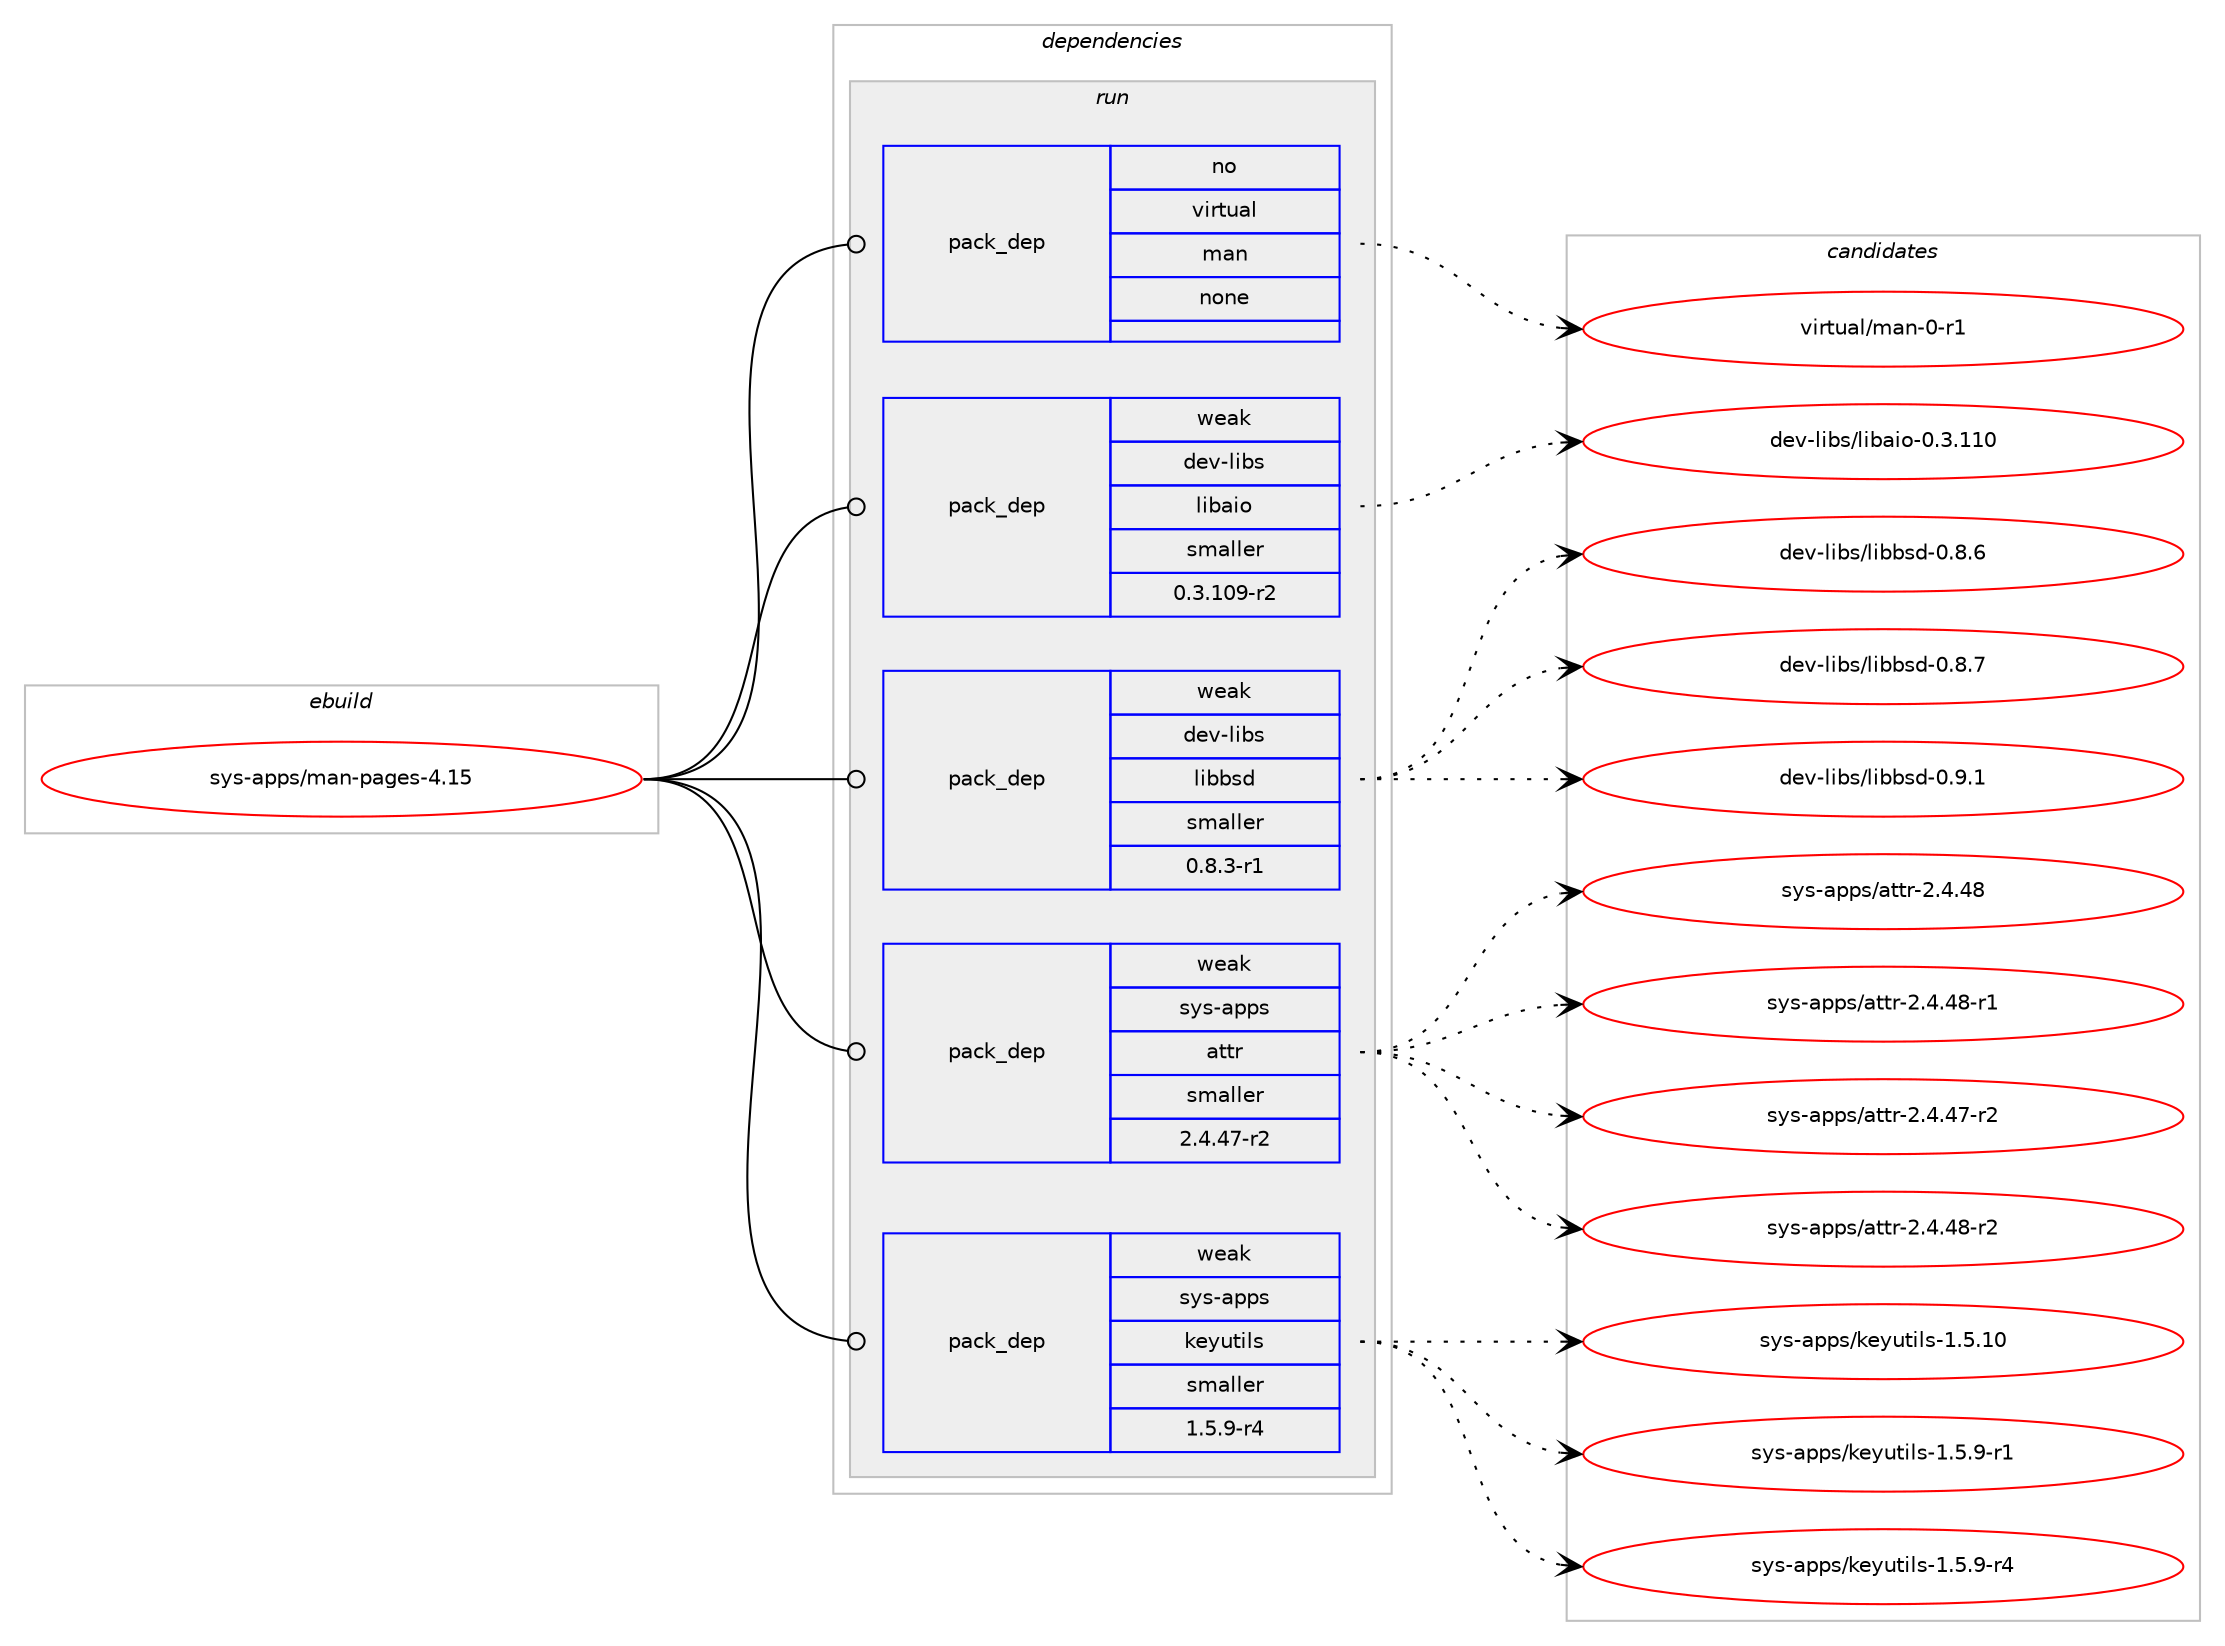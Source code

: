 digraph prolog {

# *************
# Graph options
# *************

newrank=true;
concentrate=true;
compound=true;
graph [rankdir=LR,fontname=Helvetica,fontsize=10,ranksep=1.5];#, ranksep=2.5, nodesep=0.2];
edge  [arrowhead=vee];
node  [fontname=Helvetica,fontsize=10];

# **********
# The ebuild
# **********

subgraph cluster_leftcol {
color=gray;
rank=same;
label=<<i>ebuild</i>>;
id [label="sys-apps/man-pages-4.15", color=red, width=4, href="../sys-apps/man-pages-4.15.svg"];
}

# ****************
# The dependencies
# ****************

subgraph cluster_midcol {
color=gray;
label=<<i>dependencies</i>>;
subgraph cluster_compile {
fillcolor="#eeeeee";
style=filled;
label=<<i>compile</i>>;
}
subgraph cluster_compileandrun {
fillcolor="#eeeeee";
style=filled;
label=<<i>compile and run</i>>;
}
subgraph cluster_run {
fillcolor="#eeeeee";
style=filled;
label=<<i>run</i>>;
subgraph pack2906 {
dependency3868 [label=<<TABLE BORDER="0" CELLBORDER="1" CELLSPACING="0" CELLPADDING="4" WIDTH="220"><TR><TD ROWSPAN="6" CELLPADDING="30">pack_dep</TD></TR><TR><TD WIDTH="110">no</TD></TR><TR><TD>virtual</TD></TR><TR><TD>man</TD></TR><TR><TD>none</TD></TR><TR><TD></TD></TR></TABLE>>, shape=none, color=blue];
}
id:e -> dependency3868:w [weight=20,style="solid",arrowhead="odot"];
subgraph pack2907 {
dependency3869 [label=<<TABLE BORDER="0" CELLBORDER="1" CELLSPACING="0" CELLPADDING="4" WIDTH="220"><TR><TD ROWSPAN="6" CELLPADDING="30">pack_dep</TD></TR><TR><TD WIDTH="110">weak</TD></TR><TR><TD>dev-libs</TD></TR><TR><TD>libaio</TD></TR><TR><TD>smaller</TD></TR><TR><TD>0.3.109-r2</TD></TR></TABLE>>, shape=none, color=blue];
}
id:e -> dependency3869:w [weight=20,style="solid",arrowhead="odot"];
subgraph pack2908 {
dependency3870 [label=<<TABLE BORDER="0" CELLBORDER="1" CELLSPACING="0" CELLPADDING="4" WIDTH="220"><TR><TD ROWSPAN="6" CELLPADDING="30">pack_dep</TD></TR><TR><TD WIDTH="110">weak</TD></TR><TR><TD>dev-libs</TD></TR><TR><TD>libbsd</TD></TR><TR><TD>smaller</TD></TR><TR><TD>0.8.3-r1</TD></TR></TABLE>>, shape=none, color=blue];
}
id:e -> dependency3870:w [weight=20,style="solid",arrowhead="odot"];
subgraph pack2909 {
dependency3871 [label=<<TABLE BORDER="0" CELLBORDER="1" CELLSPACING="0" CELLPADDING="4" WIDTH="220"><TR><TD ROWSPAN="6" CELLPADDING="30">pack_dep</TD></TR><TR><TD WIDTH="110">weak</TD></TR><TR><TD>sys-apps</TD></TR><TR><TD>attr</TD></TR><TR><TD>smaller</TD></TR><TR><TD>2.4.47-r2</TD></TR></TABLE>>, shape=none, color=blue];
}
id:e -> dependency3871:w [weight=20,style="solid",arrowhead="odot"];
subgraph pack2910 {
dependency3872 [label=<<TABLE BORDER="0" CELLBORDER="1" CELLSPACING="0" CELLPADDING="4" WIDTH="220"><TR><TD ROWSPAN="6" CELLPADDING="30">pack_dep</TD></TR><TR><TD WIDTH="110">weak</TD></TR><TR><TD>sys-apps</TD></TR><TR><TD>keyutils</TD></TR><TR><TD>smaller</TD></TR><TR><TD>1.5.9-r4</TD></TR></TABLE>>, shape=none, color=blue];
}
id:e -> dependency3872:w [weight=20,style="solid",arrowhead="odot"];
}
}

# **************
# The candidates
# **************

subgraph cluster_choices {
rank=same;
color=gray;
label=<<i>candidates</i>>;

subgraph choice2906 {
color=black;
nodesep=1;
choice11810511411611797108471099711045484511449 [label="virtual/man-0-r1", color=red, width=4,href="../virtual/man-0-r1.svg"];
dependency3868:e -> choice11810511411611797108471099711045484511449:w [style=dotted,weight="100"];
}
subgraph choice2907 {
color=black;
nodesep=1;
choice10010111845108105981154710810598971051114548465146494948 [label="dev-libs/libaio-0.3.110", color=red, width=4,href="../dev-libs/libaio-0.3.110.svg"];
dependency3869:e -> choice10010111845108105981154710810598971051114548465146494948:w [style=dotted,weight="100"];
}
subgraph choice2908 {
color=black;
nodesep=1;
choice1001011184510810598115471081059898115100454846564654 [label="dev-libs/libbsd-0.8.6", color=red, width=4,href="../dev-libs/libbsd-0.8.6.svg"];
choice1001011184510810598115471081059898115100454846564655 [label="dev-libs/libbsd-0.8.7", color=red, width=4,href="../dev-libs/libbsd-0.8.7.svg"];
choice1001011184510810598115471081059898115100454846574649 [label="dev-libs/libbsd-0.9.1", color=red, width=4,href="../dev-libs/libbsd-0.9.1.svg"];
dependency3870:e -> choice1001011184510810598115471081059898115100454846564654:w [style=dotted,weight="100"];
dependency3870:e -> choice1001011184510810598115471081059898115100454846564655:w [style=dotted,weight="100"];
dependency3870:e -> choice1001011184510810598115471081059898115100454846574649:w [style=dotted,weight="100"];
}
subgraph choice2909 {
color=black;
nodesep=1;
choice1151211154597112112115479711611611445504652465256 [label="sys-apps/attr-2.4.48", color=red, width=4,href="../sys-apps/attr-2.4.48.svg"];
choice11512111545971121121154797116116114455046524652564511449 [label="sys-apps/attr-2.4.48-r1", color=red, width=4,href="../sys-apps/attr-2.4.48-r1.svg"];
choice11512111545971121121154797116116114455046524652554511450 [label="sys-apps/attr-2.4.47-r2", color=red, width=4,href="../sys-apps/attr-2.4.47-r2.svg"];
choice11512111545971121121154797116116114455046524652564511450 [label="sys-apps/attr-2.4.48-r2", color=red, width=4,href="../sys-apps/attr-2.4.48-r2.svg"];
dependency3871:e -> choice1151211154597112112115479711611611445504652465256:w [style=dotted,weight="100"];
dependency3871:e -> choice11512111545971121121154797116116114455046524652564511449:w [style=dotted,weight="100"];
dependency3871:e -> choice11512111545971121121154797116116114455046524652554511450:w [style=dotted,weight="100"];
dependency3871:e -> choice11512111545971121121154797116116114455046524652564511450:w [style=dotted,weight="100"];
}
subgraph choice2910 {
color=black;
nodesep=1;
choice11512111545971121121154710710112111711610510811545494653464948 [label="sys-apps/keyutils-1.5.10", color=red, width=4,href="../sys-apps/keyutils-1.5.10.svg"];
choice1151211154597112112115471071011211171161051081154549465346574511449 [label="sys-apps/keyutils-1.5.9-r1", color=red, width=4,href="../sys-apps/keyutils-1.5.9-r1.svg"];
choice1151211154597112112115471071011211171161051081154549465346574511452 [label="sys-apps/keyutils-1.5.9-r4", color=red, width=4,href="../sys-apps/keyutils-1.5.9-r4.svg"];
dependency3872:e -> choice11512111545971121121154710710112111711610510811545494653464948:w [style=dotted,weight="100"];
dependency3872:e -> choice1151211154597112112115471071011211171161051081154549465346574511449:w [style=dotted,weight="100"];
dependency3872:e -> choice1151211154597112112115471071011211171161051081154549465346574511452:w [style=dotted,weight="100"];
}
}

}
